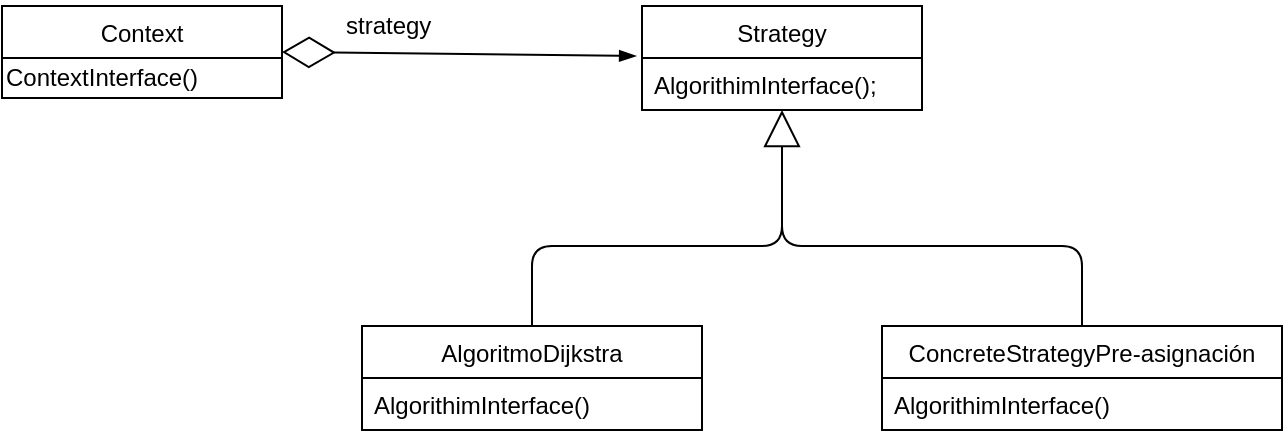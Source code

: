 <mxfile version="12.1.3" type="device" pages="1"><diagram id="SwSkD3bz53raMAvMqyNX" name="Page-1"><mxGraphModel dx="1422" dy="791" grid="1" gridSize="10" guides="1" tooltips="1" connect="1" arrows="1" fold="1" page="1" pageScale="1" pageWidth="1169" pageHeight="1654" math="0" shadow="0"><root><mxCell id="0"/><mxCell id="1" parent="0"/><mxCell id="vvsmBJkuu1Xa_9lYNoD2-1" value="Context" style="swimlane;fontStyle=0;childLayout=stackLayout;horizontal=1;startSize=26;fillColor=none;horizontalStack=0;resizeParent=1;resizeParentMax=0;resizeLast=0;collapsible=1;marginBottom=0;" vertex="1" parent="1"><mxGeometry x="120" y="80" width="140" height="46" as="geometry"/></mxCell><mxCell id="vvsmBJkuu1Xa_9lYNoD2-31" value="ContextInterface()" style="text;html=1;resizable=0;points=[];autosize=1;align=left;verticalAlign=top;spacingTop=-4;" vertex="1" parent="vvsmBJkuu1Xa_9lYNoD2-1"><mxGeometry y="26" width="140" height="20" as="geometry"/></mxCell><mxCell id="vvsmBJkuu1Xa_9lYNoD2-5" value="Strategy" style="swimlane;fontStyle=0;childLayout=stackLayout;horizontal=1;startSize=26;fillColor=none;horizontalStack=0;resizeParent=1;resizeParentMax=0;resizeLast=0;collapsible=1;marginBottom=0;" vertex="1" parent="1"><mxGeometry x="440" y="80" width="140" height="52" as="geometry"/></mxCell><mxCell id="vvsmBJkuu1Xa_9lYNoD2-6" value="AlgorithimInterface();" style="text;strokeColor=none;fillColor=none;align=left;verticalAlign=top;spacingLeft=4;spacingRight=4;overflow=hidden;rotatable=0;points=[[0,0.5],[1,0.5]];portConstraint=eastwest;" vertex="1" parent="vvsmBJkuu1Xa_9lYNoD2-5"><mxGeometry y="26" width="140" height="26" as="geometry"/></mxCell><mxCell id="vvsmBJkuu1Xa_9lYNoD2-9" value="AlgoritmoDijkstra" style="swimlane;fontStyle=0;childLayout=stackLayout;horizontal=1;startSize=26;fillColor=none;horizontalStack=0;resizeParent=1;resizeParentMax=0;resizeLast=0;collapsible=1;marginBottom=0;" vertex="1" parent="1"><mxGeometry x="300" y="240" width="170" height="52" as="geometry"/></mxCell><mxCell id="vvsmBJkuu1Xa_9lYNoD2-10" value="AlgorithimInterface()" style="text;strokeColor=none;fillColor=none;align=left;verticalAlign=top;spacingLeft=4;spacingRight=4;overflow=hidden;rotatable=0;points=[[0,0.5],[1,0.5]];portConstraint=eastwest;" vertex="1" parent="vvsmBJkuu1Xa_9lYNoD2-9"><mxGeometry y="26" width="170" height="26" as="geometry"/></mxCell><mxCell id="vvsmBJkuu1Xa_9lYNoD2-14" value="ConcreteStrategyPre-asignación" style="swimlane;fontStyle=0;childLayout=stackLayout;horizontal=1;startSize=26;fillColor=none;horizontalStack=0;resizeParent=1;resizeParentMax=0;resizeLast=0;collapsible=1;marginBottom=0;" vertex="1" parent="1"><mxGeometry x="560" y="240" width="200" height="52" as="geometry"/></mxCell><mxCell id="vvsmBJkuu1Xa_9lYNoD2-16" value="AlgorithimInterface()" style="text;strokeColor=none;fillColor=none;align=left;verticalAlign=top;spacingLeft=4;spacingRight=4;overflow=hidden;rotatable=0;points=[[0,0.5],[1,0.5]];portConstraint=eastwest;" vertex="1" parent="vvsmBJkuu1Xa_9lYNoD2-14"><mxGeometry y="26" width="200" height="26" as="geometry"/></mxCell><mxCell id="vvsmBJkuu1Xa_9lYNoD2-19" value="" style="endArrow=diamondThin;endFill=0;endSize=24;html=1;entryX=1;entryY=0.5;entryDx=0;entryDy=0;exitX=-0.021;exitY=-0.038;exitDx=0;exitDy=0;exitPerimeter=0;startArrow=blockThin;startFill=1;" edge="1" parent="1" source="vvsmBJkuu1Xa_9lYNoD2-6" target="vvsmBJkuu1Xa_9lYNoD2-1"><mxGeometry width="160" relative="1" as="geometry"><mxPoint x="210" y="480" as="sourcePoint"/><mxPoint x="370" y="480" as="targetPoint"/></mxGeometry></mxCell><mxCell id="vvsmBJkuu1Xa_9lYNoD2-26" value="" style="endArrow=block;endSize=16;endFill=0;html=1;entryX=0.5;entryY=1;entryDx=0;entryDy=0;exitX=0.5;exitY=0;exitDx=0;exitDy=0;" edge="1" parent="1" source="vvsmBJkuu1Xa_9lYNoD2-9" target="vvsmBJkuu1Xa_9lYNoD2-5"><mxGeometry x="0.765" y="-240" width="160" relative="1" as="geometry"><mxPoint x="510" y="200" as="sourcePoint"/><mxPoint x="610" y="180" as="targetPoint"/><Array as="points"><mxPoint x="385" y="200"/><mxPoint x="510" y="200"/></Array><mxPoint as="offset"/></mxGeometry></mxCell><mxCell id="vvsmBJkuu1Xa_9lYNoD2-30" value="" style="endArrow=none;endSize=16;endFill=0;html=1;exitX=0.5;exitY=0;exitDx=0;exitDy=0;" edge="1" parent="1"><mxGeometry x="0.765" y="-240" width="160" relative="1" as="geometry"><mxPoint x="660" y="240" as="sourcePoint"/><mxPoint x="510" y="150" as="targetPoint"/><Array as="points"><mxPoint x="660" y="200"/><mxPoint x="510" y="200"/></Array><mxPoint as="offset"/></mxGeometry></mxCell><mxCell id="vvsmBJkuu1Xa_9lYNoD2-32" value="strategy" style="text;html=1;resizable=0;points=[];autosize=1;align=left;verticalAlign=top;spacingTop=-4;" vertex="1" parent="1"><mxGeometry x="290" y="80" width="60" height="20" as="geometry"/></mxCell></root></mxGraphModel></diagram></mxfile>